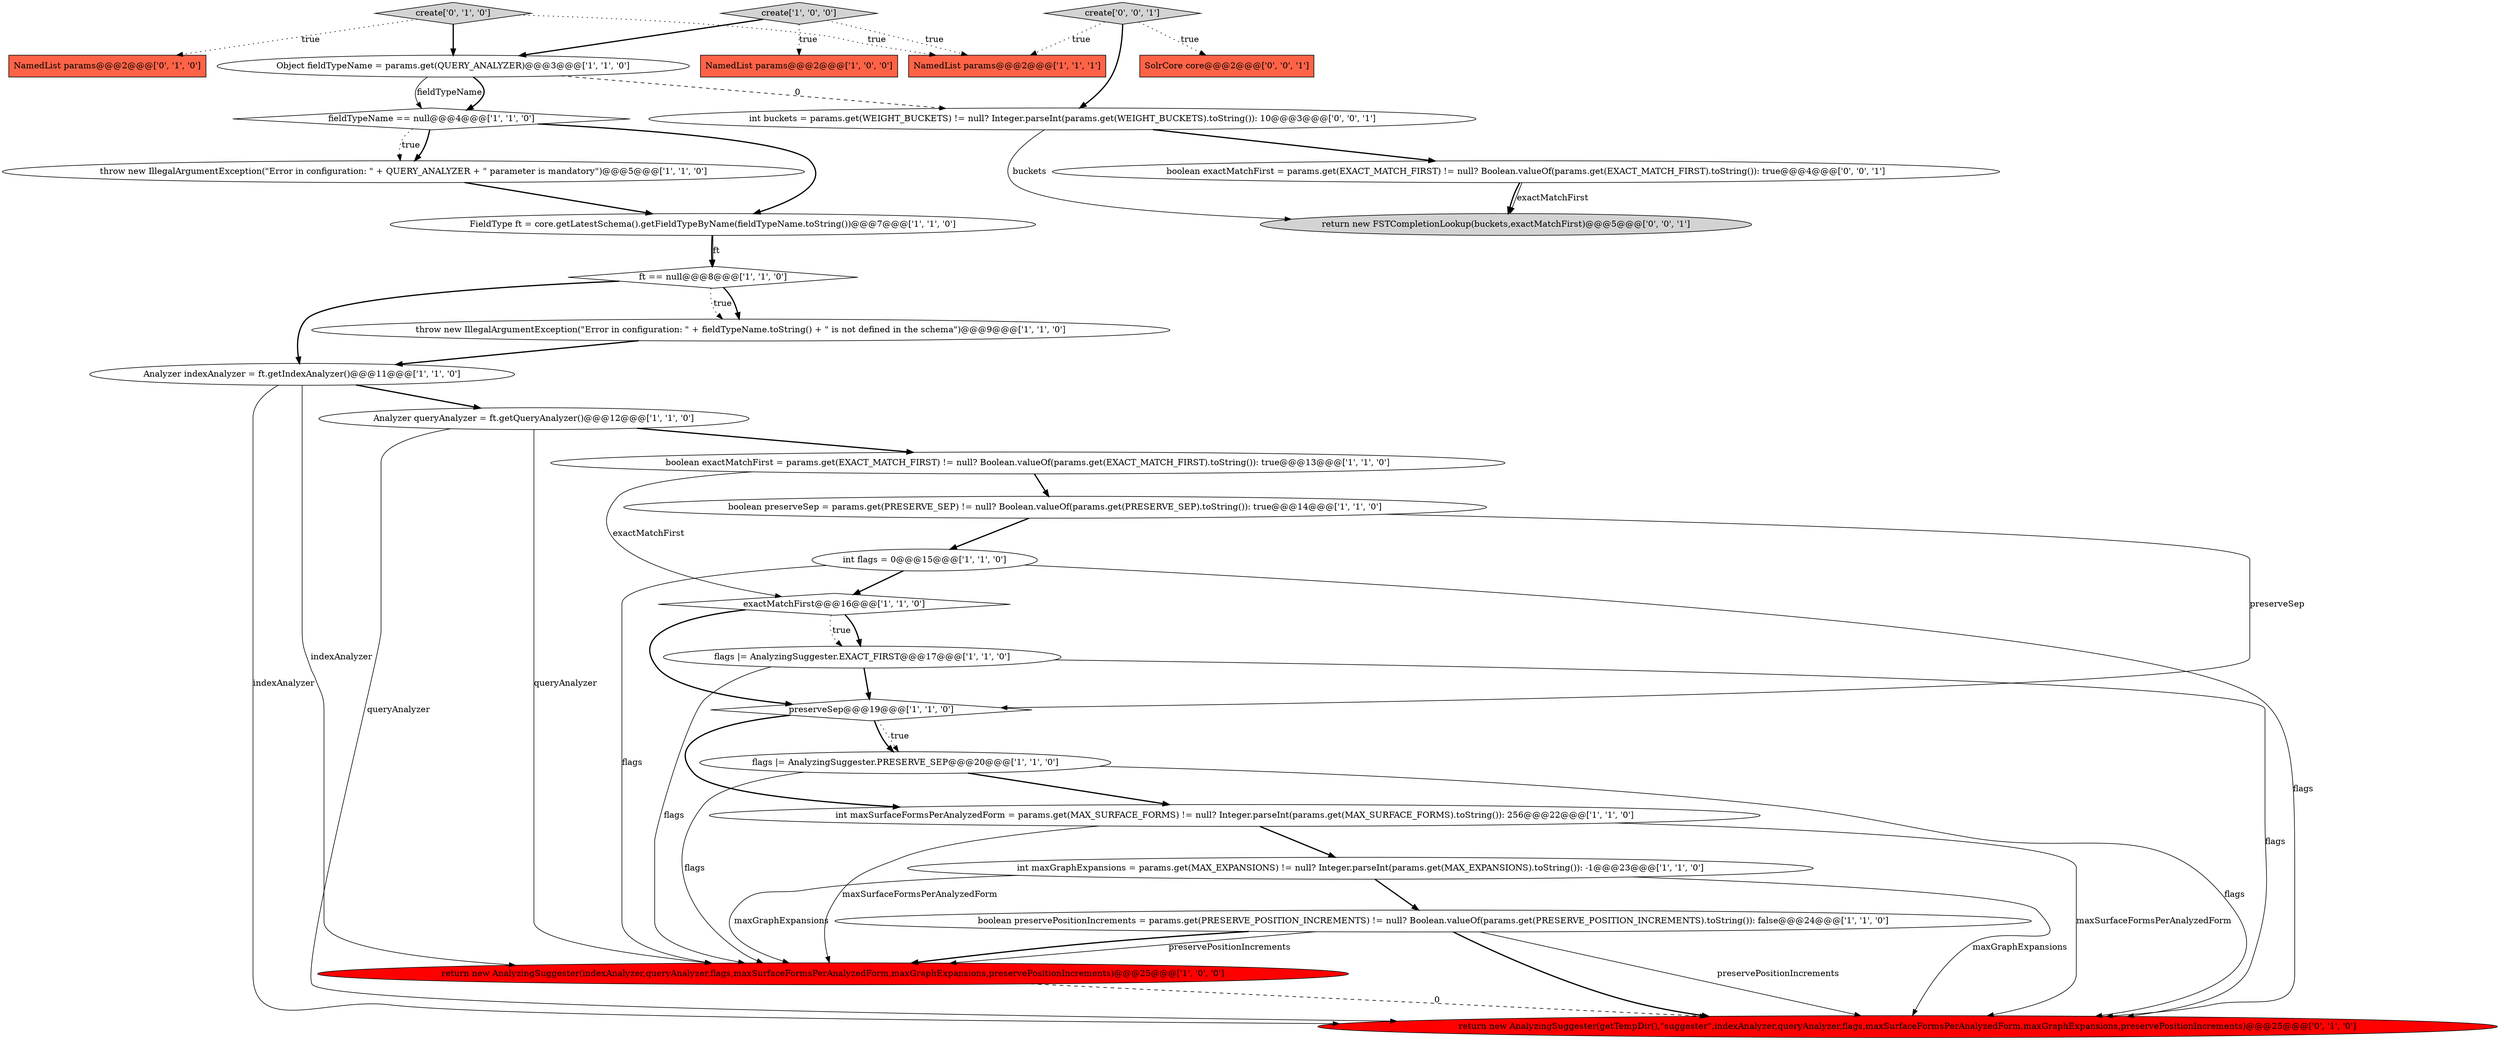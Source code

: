 digraph {
5 [style = filled, label = "FieldType ft = core.getLatestSchema().getFieldTypeByName(fieldTypeName.toString())@@@7@@@['1', '1', '0']", fillcolor = white, shape = ellipse image = "AAA0AAABBB1BBB"];
17 [style = filled, label = "Analyzer indexAnalyzer = ft.getIndexAnalyzer()@@@11@@@['1', '1', '0']", fillcolor = white, shape = ellipse image = "AAA0AAABBB1BBB"];
19 [style = filled, label = "return new AnalyzingSuggester(indexAnalyzer,queryAnalyzer,flags,maxSurfaceFormsPerAnalyzedForm,maxGraphExpansions,preservePositionIncrements)@@@25@@@['1', '0', '0']", fillcolor = red, shape = ellipse image = "AAA1AAABBB1BBB"];
13 [style = filled, label = "Object fieldTypeName = params.get(QUERY_ANALYZER)@@@3@@@['1', '1', '0']", fillcolor = white, shape = ellipse image = "AAA0AAABBB1BBB"];
1 [style = filled, label = "int flags = 0@@@15@@@['1', '1', '0']", fillcolor = white, shape = ellipse image = "AAA0AAABBB1BBB"];
11 [style = filled, label = "fieldTypeName == null@@@4@@@['1', '1', '0']", fillcolor = white, shape = diamond image = "AAA0AAABBB1BBB"];
4 [style = filled, label = "NamedList params@@@2@@@['1', '1', '1']", fillcolor = tomato, shape = box image = "AAA0AAABBB1BBB"];
23 [style = filled, label = "create['0', '1', '0']", fillcolor = lightgray, shape = diamond image = "AAA0AAABBB2BBB"];
22 [style = filled, label = "NamedList params@@@2@@@['0', '1', '0']", fillcolor = tomato, shape = box image = "AAA0AAABBB2BBB"];
18 [style = filled, label = "boolean exactMatchFirst = params.get(EXACT_MATCH_FIRST) != null? Boolean.valueOf(params.get(EXACT_MATCH_FIRST).toString()): true@@@13@@@['1', '1', '0']", fillcolor = white, shape = ellipse image = "AAA0AAABBB1BBB"];
20 [style = filled, label = "flags |= AnalyzingSuggester.EXACT_FIRST@@@17@@@['1', '1', '0']", fillcolor = white, shape = ellipse image = "AAA0AAABBB1BBB"];
2 [style = filled, label = "flags |= AnalyzingSuggester.PRESERVE_SEP@@@20@@@['1', '1', '0']", fillcolor = white, shape = ellipse image = "AAA0AAABBB1BBB"];
15 [style = filled, label = "Analyzer queryAnalyzer = ft.getQueryAnalyzer()@@@12@@@['1', '1', '0']", fillcolor = white, shape = ellipse image = "AAA0AAABBB1BBB"];
7 [style = filled, label = "exactMatchFirst@@@16@@@['1', '1', '0']", fillcolor = white, shape = diamond image = "AAA0AAABBB1BBB"];
24 [style = filled, label = "return new AnalyzingSuggester(getTempDir(),\"suggester\",indexAnalyzer,queryAnalyzer,flags,maxSurfaceFormsPerAnalyzedForm,maxGraphExpansions,preservePositionIncrements)@@@25@@@['0', '1', '0']", fillcolor = red, shape = ellipse image = "AAA1AAABBB2BBB"];
8 [style = filled, label = "create['1', '0', '0']", fillcolor = lightgray, shape = diamond image = "AAA0AAABBB1BBB"];
14 [style = filled, label = "throw new IllegalArgumentException(\"Error in configuration: \" + QUERY_ANALYZER + \" parameter is mandatory\")@@@5@@@['1', '1', '0']", fillcolor = white, shape = ellipse image = "AAA0AAABBB1BBB"];
21 [style = filled, label = "int maxSurfaceFormsPerAnalyzedForm = params.get(MAX_SURFACE_FORMS) != null? Integer.parseInt(params.get(MAX_SURFACE_FORMS).toString()): 256@@@22@@@['1', '1', '0']", fillcolor = white, shape = ellipse image = "AAA0AAABBB1BBB"];
3 [style = filled, label = "int maxGraphExpansions = params.get(MAX_EXPANSIONS) != null? Integer.parseInt(params.get(MAX_EXPANSIONS).toString()): -1@@@23@@@['1', '1', '0']", fillcolor = white, shape = ellipse image = "AAA0AAABBB1BBB"];
12 [style = filled, label = "boolean preservePositionIncrements = params.get(PRESERVE_POSITION_INCREMENTS) != null? Boolean.valueOf(params.get(PRESERVE_POSITION_INCREMENTS).toString()): false@@@24@@@['1', '1', '0']", fillcolor = white, shape = ellipse image = "AAA0AAABBB1BBB"];
10 [style = filled, label = "preserveSep@@@19@@@['1', '1', '0']", fillcolor = white, shape = diamond image = "AAA0AAABBB1BBB"];
16 [style = filled, label = "ft == null@@@8@@@['1', '1', '0']", fillcolor = white, shape = diamond image = "AAA0AAABBB1BBB"];
29 [style = filled, label = "boolean exactMatchFirst = params.get(EXACT_MATCH_FIRST) != null? Boolean.valueOf(params.get(EXACT_MATCH_FIRST).toString()): true@@@4@@@['0', '0', '1']", fillcolor = white, shape = ellipse image = "AAA0AAABBB3BBB"];
27 [style = filled, label = "return new FSTCompletionLookup(buckets,exactMatchFirst)@@@5@@@['0', '0', '1']", fillcolor = lightgray, shape = ellipse image = "AAA0AAABBB3BBB"];
26 [style = filled, label = "SolrCore core@@@2@@@['0', '0', '1']", fillcolor = tomato, shape = box image = "AAA0AAABBB3BBB"];
0 [style = filled, label = "NamedList params@@@2@@@['1', '0', '0']", fillcolor = tomato, shape = box image = "AAA0AAABBB1BBB"];
9 [style = filled, label = "throw new IllegalArgumentException(\"Error in configuration: \" + fieldTypeName.toString() + \" is not defined in the schema\")@@@9@@@['1', '1', '0']", fillcolor = white, shape = ellipse image = "AAA0AAABBB1BBB"];
28 [style = filled, label = "create['0', '0', '1']", fillcolor = lightgray, shape = diamond image = "AAA0AAABBB3BBB"];
25 [style = filled, label = "int buckets = params.get(WEIGHT_BUCKETS) != null? Integer.parseInt(params.get(WEIGHT_BUCKETS).toString()): 10@@@3@@@['0', '0', '1']", fillcolor = white, shape = ellipse image = "AAA0AAABBB3BBB"];
6 [style = filled, label = "boolean preserveSep = params.get(PRESERVE_SEP) != null? Boolean.valueOf(params.get(PRESERVE_SEP).toString()): true@@@14@@@['1', '1', '0']", fillcolor = white, shape = ellipse image = "AAA0AAABBB1BBB"];
13->11 [style = solid, label="fieldTypeName"];
16->9 [style = dotted, label="true"];
23->22 [style = dotted, label="true"];
15->19 [style = solid, label="queryAnalyzer"];
11->14 [style = bold, label=""];
3->24 [style = solid, label="maxGraphExpansions"];
7->10 [style = bold, label=""];
2->24 [style = solid, label="flags"];
11->14 [style = dotted, label="true"];
2->19 [style = solid, label="flags"];
9->17 [style = bold, label=""];
15->24 [style = solid, label="queryAnalyzer"];
1->19 [style = solid, label="flags"];
16->17 [style = bold, label=""];
7->20 [style = bold, label=""];
20->19 [style = solid, label="flags"];
10->21 [style = bold, label=""];
3->12 [style = bold, label=""];
12->24 [style = bold, label=""];
25->29 [style = bold, label=""];
17->19 [style = solid, label="indexAnalyzer"];
13->11 [style = bold, label=""];
3->19 [style = solid, label="maxGraphExpansions"];
15->18 [style = bold, label=""];
1->7 [style = bold, label=""];
8->4 [style = dotted, label="true"];
20->10 [style = bold, label=""];
7->20 [style = dotted, label="true"];
5->16 [style = bold, label=""];
6->1 [style = bold, label=""];
21->19 [style = solid, label="maxSurfaceFormsPerAnalyzedForm"];
11->5 [style = bold, label=""];
29->27 [style = bold, label=""];
12->19 [style = solid, label="preservePositionIncrements"];
23->4 [style = dotted, label="true"];
25->27 [style = solid, label="buckets"];
18->6 [style = bold, label=""];
21->24 [style = solid, label="maxSurfaceFormsPerAnalyzedForm"];
2->21 [style = bold, label=""];
23->13 [style = bold, label=""];
10->2 [style = dotted, label="true"];
28->26 [style = dotted, label="true"];
12->24 [style = solid, label="preservePositionIncrements"];
17->15 [style = bold, label=""];
28->25 [style = bold, label=""];
28->4 [style = dotted, label="true"];
29->27 [style = solid, label="exactMatchFirst"];
10->2 [style = bold, label=""];
8->0 [style = dotted, label="true"];
1->24 [style = solid, label="flags"];
18->7 [style = solid, label="exactMatchFirst"];
20->24 [style = solid, label="flags"];
19->24 [style = dashed, label="0"];
6->10 [style = solid, label="preserveSep"];
12->19 [style = bold, label=""];
13->25 [style = dashed, label="0"];
17->24 [style = solid, label="indexAnalyzer"];
16->9 [style = bold, label=""];
8->13 [style = bold, label=""];
5->16 [style = solid, label="ft"];
21->3 [style = bold, label=""];
14->5 [style = bold, label=""];
}
